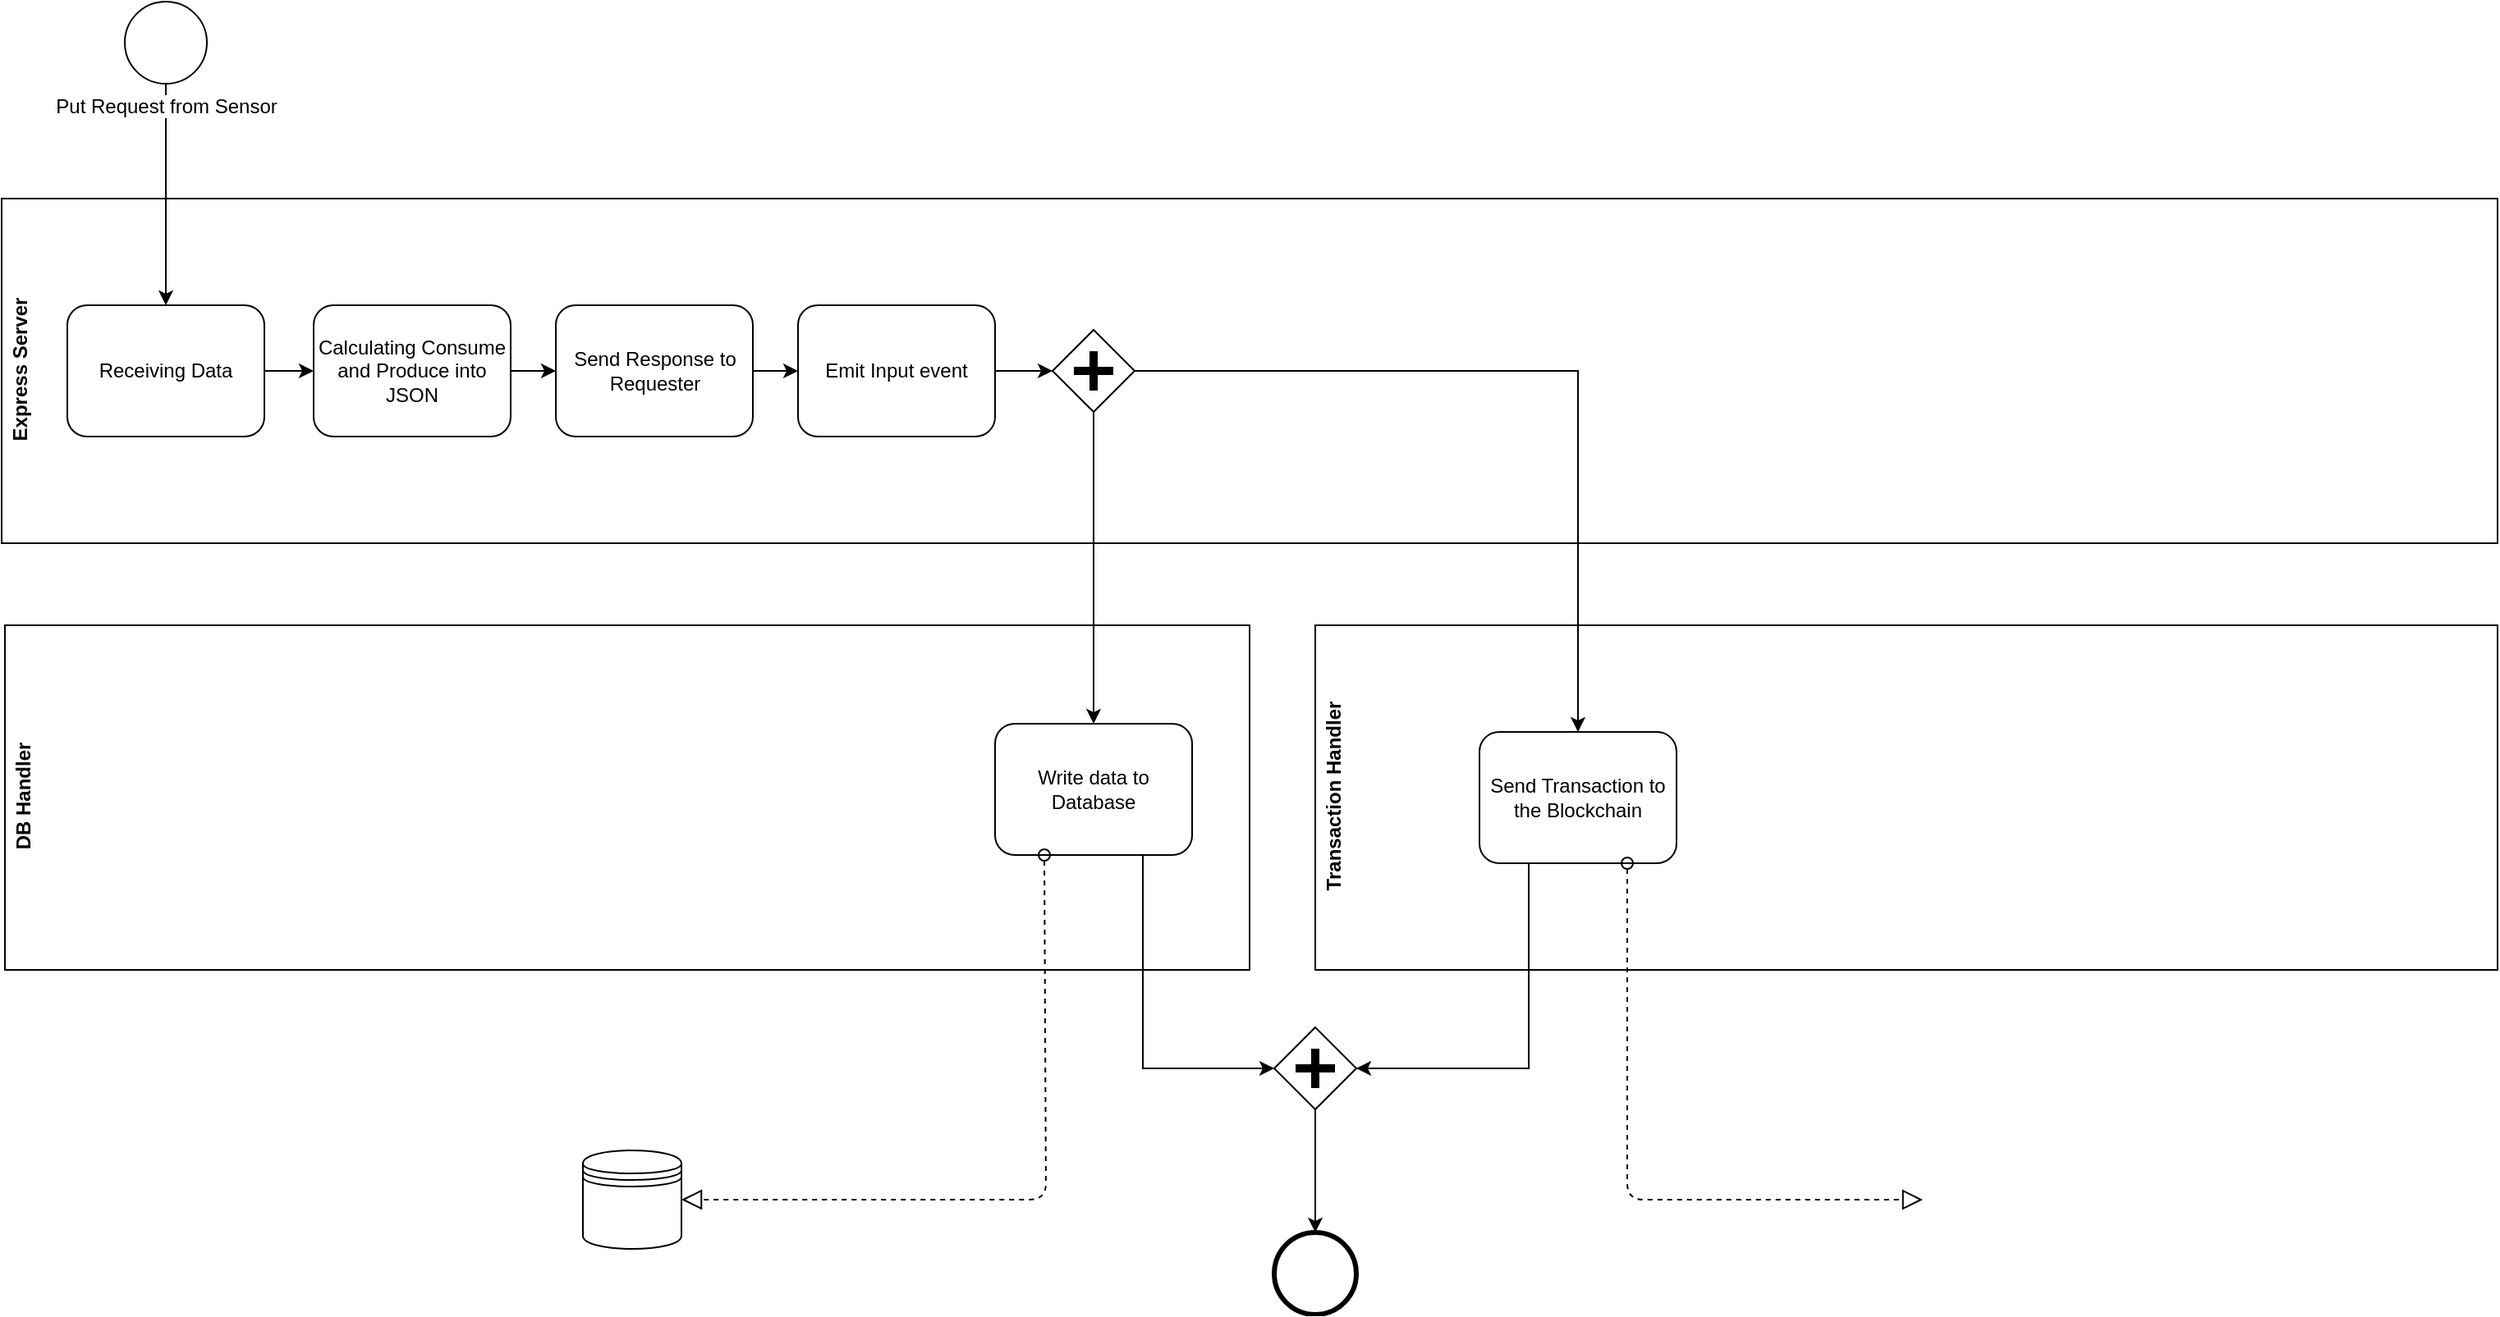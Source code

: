 <mxfile version="10.6.7" type="device"><diagram name="Page-1" id="2a216829-ef6e-dabb-86c1-c78162f3ba2b"><mxGraphModel dx="2020" dy="1110" grid="1" gridSize="10" guides="1" tooltips="1" connect="1" arrows="1" fold="1" page="1" pageScale="1" pageWidth="850" pageHeight="1100" background="#ffffff" math="0" shadow="0"><root><mxCell id="0"/><mxCell id="1" parent="0"/><mxCell id="BaJDluss5pkXkWjTrUum-5" value="" style="edgeStyle=orthogonalEdgeStyle;rounded=0;orthogonalLoop=1;jettySize=auto;html=1;entryX=0.5;entryY=0;entryDx=0;entryDy=0;" edge="1" parent="1" source="7a84cebc1def654-1" target="BaJDluss5pkXkWjTrUum-1"><mxGeometry relative="1" as="geometry"/></mxCell><mxCell id="7a84cebc1def654-1" value="Put Request from Sensor" style="shape=mxgraph.bpmn.shape;html=1;verticalLabelPosition=bottom;labelBackgroundColor=#ffffff;verticalAlign=top;perimeter=ellipsePerimeter;outline=standard;symbol=general;" parent="1" vertex="1"><mxGeometry x="115" y="280" width="50" height="50" as="geometry"/></mxCell><mxCell id="BaJDluss5pkXkWjTrUum-2" value="&lt;div&gt;Express Server&lt;/div&gt;" style="swimlane;html=1;horizontal=0;swimlaneLine=0;startSize=23;" vertex="1" parent="1"><mxGeometry x="40" y="400" width="1520" height="210" as="geometry"/></mxCell><mxCell id="BaJDluss5pkXkWjTrUum-7" value="" style="edgeStyle=orthogonalEdgeStyle;rounded=0;orthogonalLoop=1;jettySize=auto;html=1;" edge="1" parent="BaJDluss5pkXkWjTrUum-2" source="BaJDluss5pkXkWjTrUum-1" target="BaJDluss5pkXkWjTrUum-6"><mxGeometry relative="1" as="geometry"/></mxCell><mxCell id="BaJDluss5pkXkWjTrUum-1" value="Receiving Data" style="shape=ext;rounded=1;html=1;whiteSpace=wrap;" vertex="1" parent="BaJDluss5pkXkWjTrUum-2"><mxGeometry x="40" y="65" width="120" height="80" as="geometry"/></mxCell><mxCell id="BaJDluss5pkXkWjTrUum-26" style="edgeStyle=orthogonalEdgeStyle;rounded=0;orthogonalLoop=1;jettySize=auto;html=1;exitX=1;exitY=0.5;exitDx=0;exitDy=0;entryX=0;entryY=0.5;entryDx=0;entryDy=0;" edge="1" parent="BaJDluss5pkXkWjTrUum-2" source="BaJDluss5pkXkWjTrUum-6" target="BaJDluss5pkXkWjTrUum-21"><mxGeometry relative="1" as="geometry"/></mxCell><mxCell id="BaJDluss5pkXkWjTrUum-6" value="Calculating Consume and Produce into JSON" style="shape=ext;rounded=1;html=1;whiteSpace=wrap;" vertex="1" parent="BaJDluss5pkXkWjTrUum-2"><mxGeometry x="190" y="65" width="120" height="80" as="geometry"/></mxCell><mxCell id="BaJDluss5pkXkWjTrUum-11" style="edgeStyle=orthogonalEdgeStyle;rounded=0;orthogonalLoop=1;jettySize=auto;html=1;exitX=1;exitY=0.5;exitDx=0;exitDy=0;entryX=0;entryY=0.5;entryDx=0;entryDy=0;" edge="1" parent="BaJDluss5pkXkWjTrUum-2" source="BaJDluss5pkXkWjTrUum-8" target="BaJDluss5pkXkWjTrUum-10"><mxGeometry relative="1" as="geometry"/></mxCell><mxCell id="BaJDluss5pkXkWjTrUum-8" value="Emit Input event" style="shape=ext;rounded=1;html=1;whiteSpace=wrap;" vertex="1" parent="BaJDluss5pkXkWjTrUum-2"><mxGeometry x="485" y="65" width="120" height="80" as="geometry"/></mxCell><mxCell id="BaJDluss5pkXkWjTrUum-10" value="" style="shape=mxgraph.bpmn.shape;html=1;verticalLabelPosition=bottom;labelBackgroundColor=#ffffff;verticalAlign=top;align=center;perimeter=rhombusPerimeter;background=gateway;outlineConnect=0;outline=none;symbol=parallelGw;" vertex="1" parent="BaJDluss5pkXkWjTrUum-2"><mxGeometry x="640" y="80" width="50" height="50" as="geometry"/></mxCell><mxCell id="BaJDluss5pkXkWjTrUum-23" style="edgeStyle=orthogonalEdgeStyle;rounded=0;orthogonalLoop=1;jettySize=auto;html=1;exitX=1;exitY=0.5;exitDx=0;exitDy=0;entryX=0;entryY=0.5;entryDx=0;entryDy=0;" edge="1" parent="BaJDluss5pkXkWjTrUum-2" source="BaJDluss5pkXkWjTrUum-21" target="BaJDluss5pkXkWjTrUum-8"><mxGeometry relative="1" as="geometry"/></mxCell><mxCell id="BaJDluss5pkXkWjTrUum-21" value="Send Response to Requester" style="shape=ext;rounded=1;html=1;whiteSpace=wrap;" vertex="1" parent="BaJDluss5pkXkWjTrUum-2"><mxGeometry x="337.5" y="65" width="120" height="80" as="geometry"/></mxCell><mxCell id="BaJDluss5pkXkWjTrUum-3" value="Transaction Handler" style="swimlane;html=1;horizontal=0;swimlaneLine=0;" vertex="1" parent="1"><mxGeometry x="840" y="660" width="720" height="210" as="geometry"/></mxCell><mxCell id="BaJDluss5pkXkWjTrUum-15" value="Send Transaction to the Blockchain" style="shape=ext;rounded=1;html=1;whiteSpace=wrap;" vertex="1" parent="BaJDluss5pkXkWjTrUum-3"><mxGeometry x="100" y="65" width="120" height="80" as="geometry"/></mxCell><mxCell id="BaJDluss5pkXkWjTrUum-4" value="&lt;div&gt;DB Handler&lt;/div&gt;" style="swimlane;html=1;horizontal=0;swimlaneLine=0;" vertex="1" parent="1"><mxGeometry x="42" y="660" width="758" height="210" as="geometry"/></mxCell><mxCell id="BaJDluss5pkXkWjTrUum-12" value="Write data to Database" style="shape=ext;rounded=1;html=1;whiteSpace=wrap;" vertex="1" parent="BaJDluss5pkXkWjTrUum-4"><mxGeometry x="603" y="60" width="120" height="80" as="geometry"/></mxCell><mxCell id="BaJDluss5pkXkWjTrUum-13" value="" style="shape=datastore;whiteSpace=wrap;html=1;" vertex="1" parent="1"><mxGeometry x="394" y="980" width="60" height="60" as="geometry"/></mxCell><mxCell id="BaJDluss5pkXkWjTrUum-14" style="edgeStyle=orthogonalEdgeStyle;rounded=0;orthogonalLoop=1;jettySize=auto;html=1;exitX=0.5;exitY=1;exitDx=0;exitDy=0;entryX=0.5;entryY=0;entryDx=0;entryDy=0;" edge="1" parent="1" source="BaJDluss5pkXkWjTrUum-10" target="BaJDluss5pkXkWjTrUum-12"><mxGeometry relative="1" as="geometry"/></mxCell><mxCell id="BaJDluss5pkXkWjTrUum-16" style="edgeStyle=orthogonalEdgeStyle;rounded=0;orthogonalLoop=1;jettySize=auto;html=1;exitX=1;exitY=0.5;exitDx=0;exitDy=0;entryX=0.5;entryY=0;entryDx=0;entryDy=0;" edge="1" parent="1" source="BaJDluss5pkXkWjTrUum-10" target="BaJDluss5pkXkWjTrUum-15"><mxGeometry relative="1" as="geometry"/></mxCell><mxCell id="BaJDluss5pkXkWjTrUum-17" value="" style="startArrow=oval;startFill=0;startSize=7;endArrow=block;endFill=0;endSize=10;dashed=1;html=1;exitX=0.25;exitY=1;exitDx=0;exitDy=0;entryX=1;entryY=0.5;entryDx=0;entryDy=0;" edge="1" parent="1" source="BaJDluss5pkXkWjTrUum-12" target="BaJDluss5pkXkWjTrUum-13"><mxGeometry width="100" relative="1" as="geometry"><mxPoint x="40" y="1060" as="sourcePoint"/><mxPoint x="140" y="1060" as="targetPoint"/><Array as="points"><mxPoint x="676" y="1010"/></Array></mxGeometry></mxCell><mxCell id="BaJDluss5pkXkWjTrUum-25" style="edgeStyle=orthogonalEdgeStyle;rounded=0;orthogonalLoop=1;jettySize=auto;html=1;exitX=0.5;exitY=1;exitDx=0;exitDy=0;entryX=0.5;entryY=0;entryDx=0;entryDy=0;" edge="1" parent="1" source="BaJDluss5pkXkWjTrUum-18" target="BaJDluss5pkXkWjTrUum-24"><mxGeometry relative="1" as="geometry"/></mxCell><mxCell id="BaJDluss5pkXkWjTrUum-18" value="" style="shape=mxgraph.bpmn.shape;html=1;verticalLabelPosition=bottom;labelBackgroundColor=#ffffff;verticalAlign=top;align=center;perimeter=rhombusPerimeter;background=gateway;outlineConnect=0;outline=none;symbol=parallelGw;" vertex="1" parent="1"><mxGeometry x="815" y="905" width="50" height="50" as="geometry"/></mxCell><mxCell id="BaJDluss5pkXkWjTrUum-19" style="edgeStyle=orthogonalEdgeStyle;rounded=0;orthogonalLoop=1;jettySize=auto;html=1;exitX=0.25;exitY=1;exitDx=0;exitDy=0;entryX=1;entryY=0.5;entryDx=0;entryDy=0;" edge="1" parent="1" source="BaJDluss5pkXkWjTrUum-15" target="BaJDluss5pkXkWjTrUum-18"><mxGeometry relative="1" as="geometry"/></mxCell><mxCell id="BaJDluss5pkXkWjTrUum-20" style="edgeStyle=orthogonalEdgeStyle;rounded=0;orthogonalLoop=1;jettySize=auto;html=1;exitX=0.75;exitY=1;exitDx=0;exitDy=0;entryX=0;entryY=0.5;entryDx=0;entryDy=0;" edge="1" parent="1" source="BaJDluss5pkXkWjTrUum-12" target="BaJDluss5pkXkWjTrUum-18"><mxGeometry relative="1" as="geometry"/></mxCell><mxCell id="BaJDluss5pkXkWjTrUum-24" value="" style="shape=mxgraph.bpmn.shape;html=1;verticalLabelPosition=bottom;labelBackgroundColor=#ffffff;verticalAlign=top;align=center;perimeter=ellipsePerimeter;outlineConnect=0;outline=end;symbol=general;" vertex="1" parent="1"><mxGeometry x="815" y="1030" width="50" height="50" as="geometry"/></mxCell><mxCell id="BaJDluss5pkXkWjTrUum-27" value="" style="shape=image;html=1;verticalAlign=top;verticalLabelPosition=bottom;labelBackgroundColor=#ffffff;imageAspect=0;aspect=fixed;image=https://cdn3.iconfinder.com/data/icons/popular-cryptocurrencies/80/Cryptocurrency_token_coin_v3-01-128.png" vertex="1" parent="1"><mxGeometry x="1210" y="968" width="84" height="84" as="geometry"/></mxCell><mxCell id="BaJDluss5pkXkWjTrUum-28" value="" style="startArrow=oval;startFill=0;startSize=7;endArrow=block;endFill=0;endSize=10;dashed=1;html=1;exitX=0.75;exitY=1;exitDx=0;exitDy=0;entryX=0;entryY=0.5;entryDx=0;entryDy=0;" edge="1" parent="1" source="BaJDluss5pkXkWjTrUum-15" target="BaJDluss5pkXkWjTrUum-27"><mxGeometry width="100" relative="1" as="geometry"><mxPoint x="1060" y="980" as="sourcePoint"/><mxPoint x="1160" y="980" as="targetPoint"/><Array as="points"><mxPoint x="1030" y="1010"/></Array></mxGeometry></mxCell></root></mxGraphModel></diagram></mxfile>